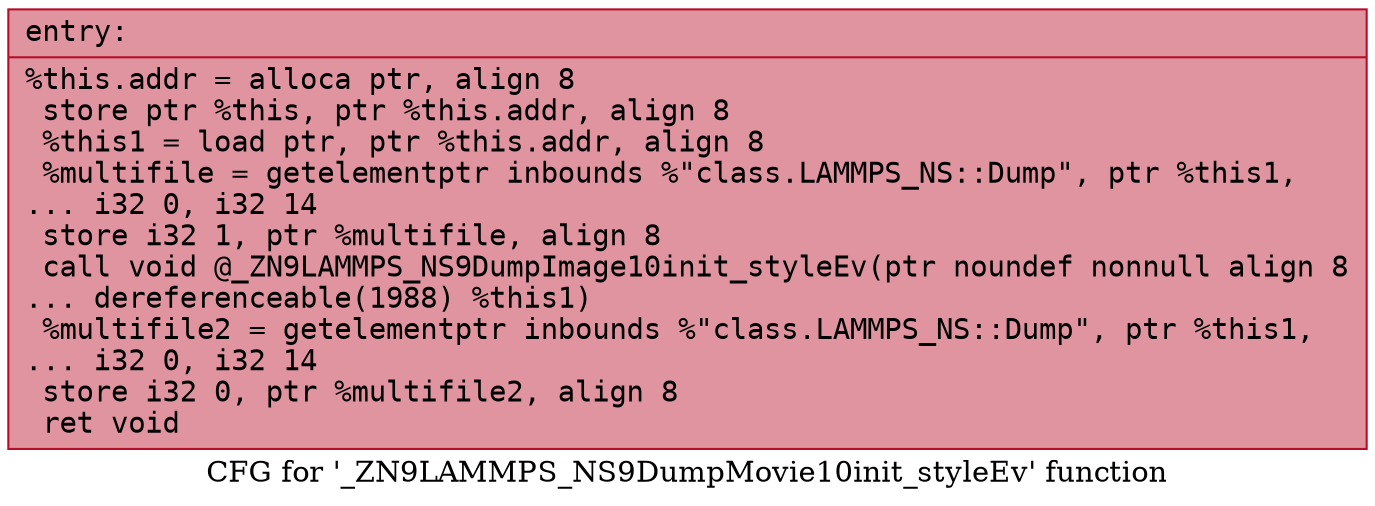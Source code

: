 digraph "CFG for '_ZN9LAMMPS_NS9DumpMovie10init_styleEv' function" {
	label="CFG for '_ZN9LAMMPS_NS9DumpMovie10init_styleEv' function";

	Node0x55651ed3ef80 [shape=record,color="#b70d28ff", style=filled, fillcolor="#b70d2870" fontname="Courier",label="{entry:\l|  %this.addr = alloca ptr, align 8\l  store ptr %this, ptr %this.addr, align 8\l  %this1 = load ptr, ptr %this.addr, align 8\l  %multifile = getelementptr inbounds %\"class.LAMMPS_NS::Dump\", ptr %this1,\l... i32 0, i32 14\l  store i32 1, ptr %multifile, align 8\l  call void @_ZN9LAMMPS_NS9DumpImage10init_styleEv(ptr noundef nonnull align 8\l... dereferenceable(1988) %this1)\l  %multifile2 = getelementptr inbounds %\"class.LAMMPS_NS::Dump\", ptr %this1,\l... i32 0, i32 14\l  store i32 0, ptr %multifile2, align 8\l  ret void\l}"];
}
